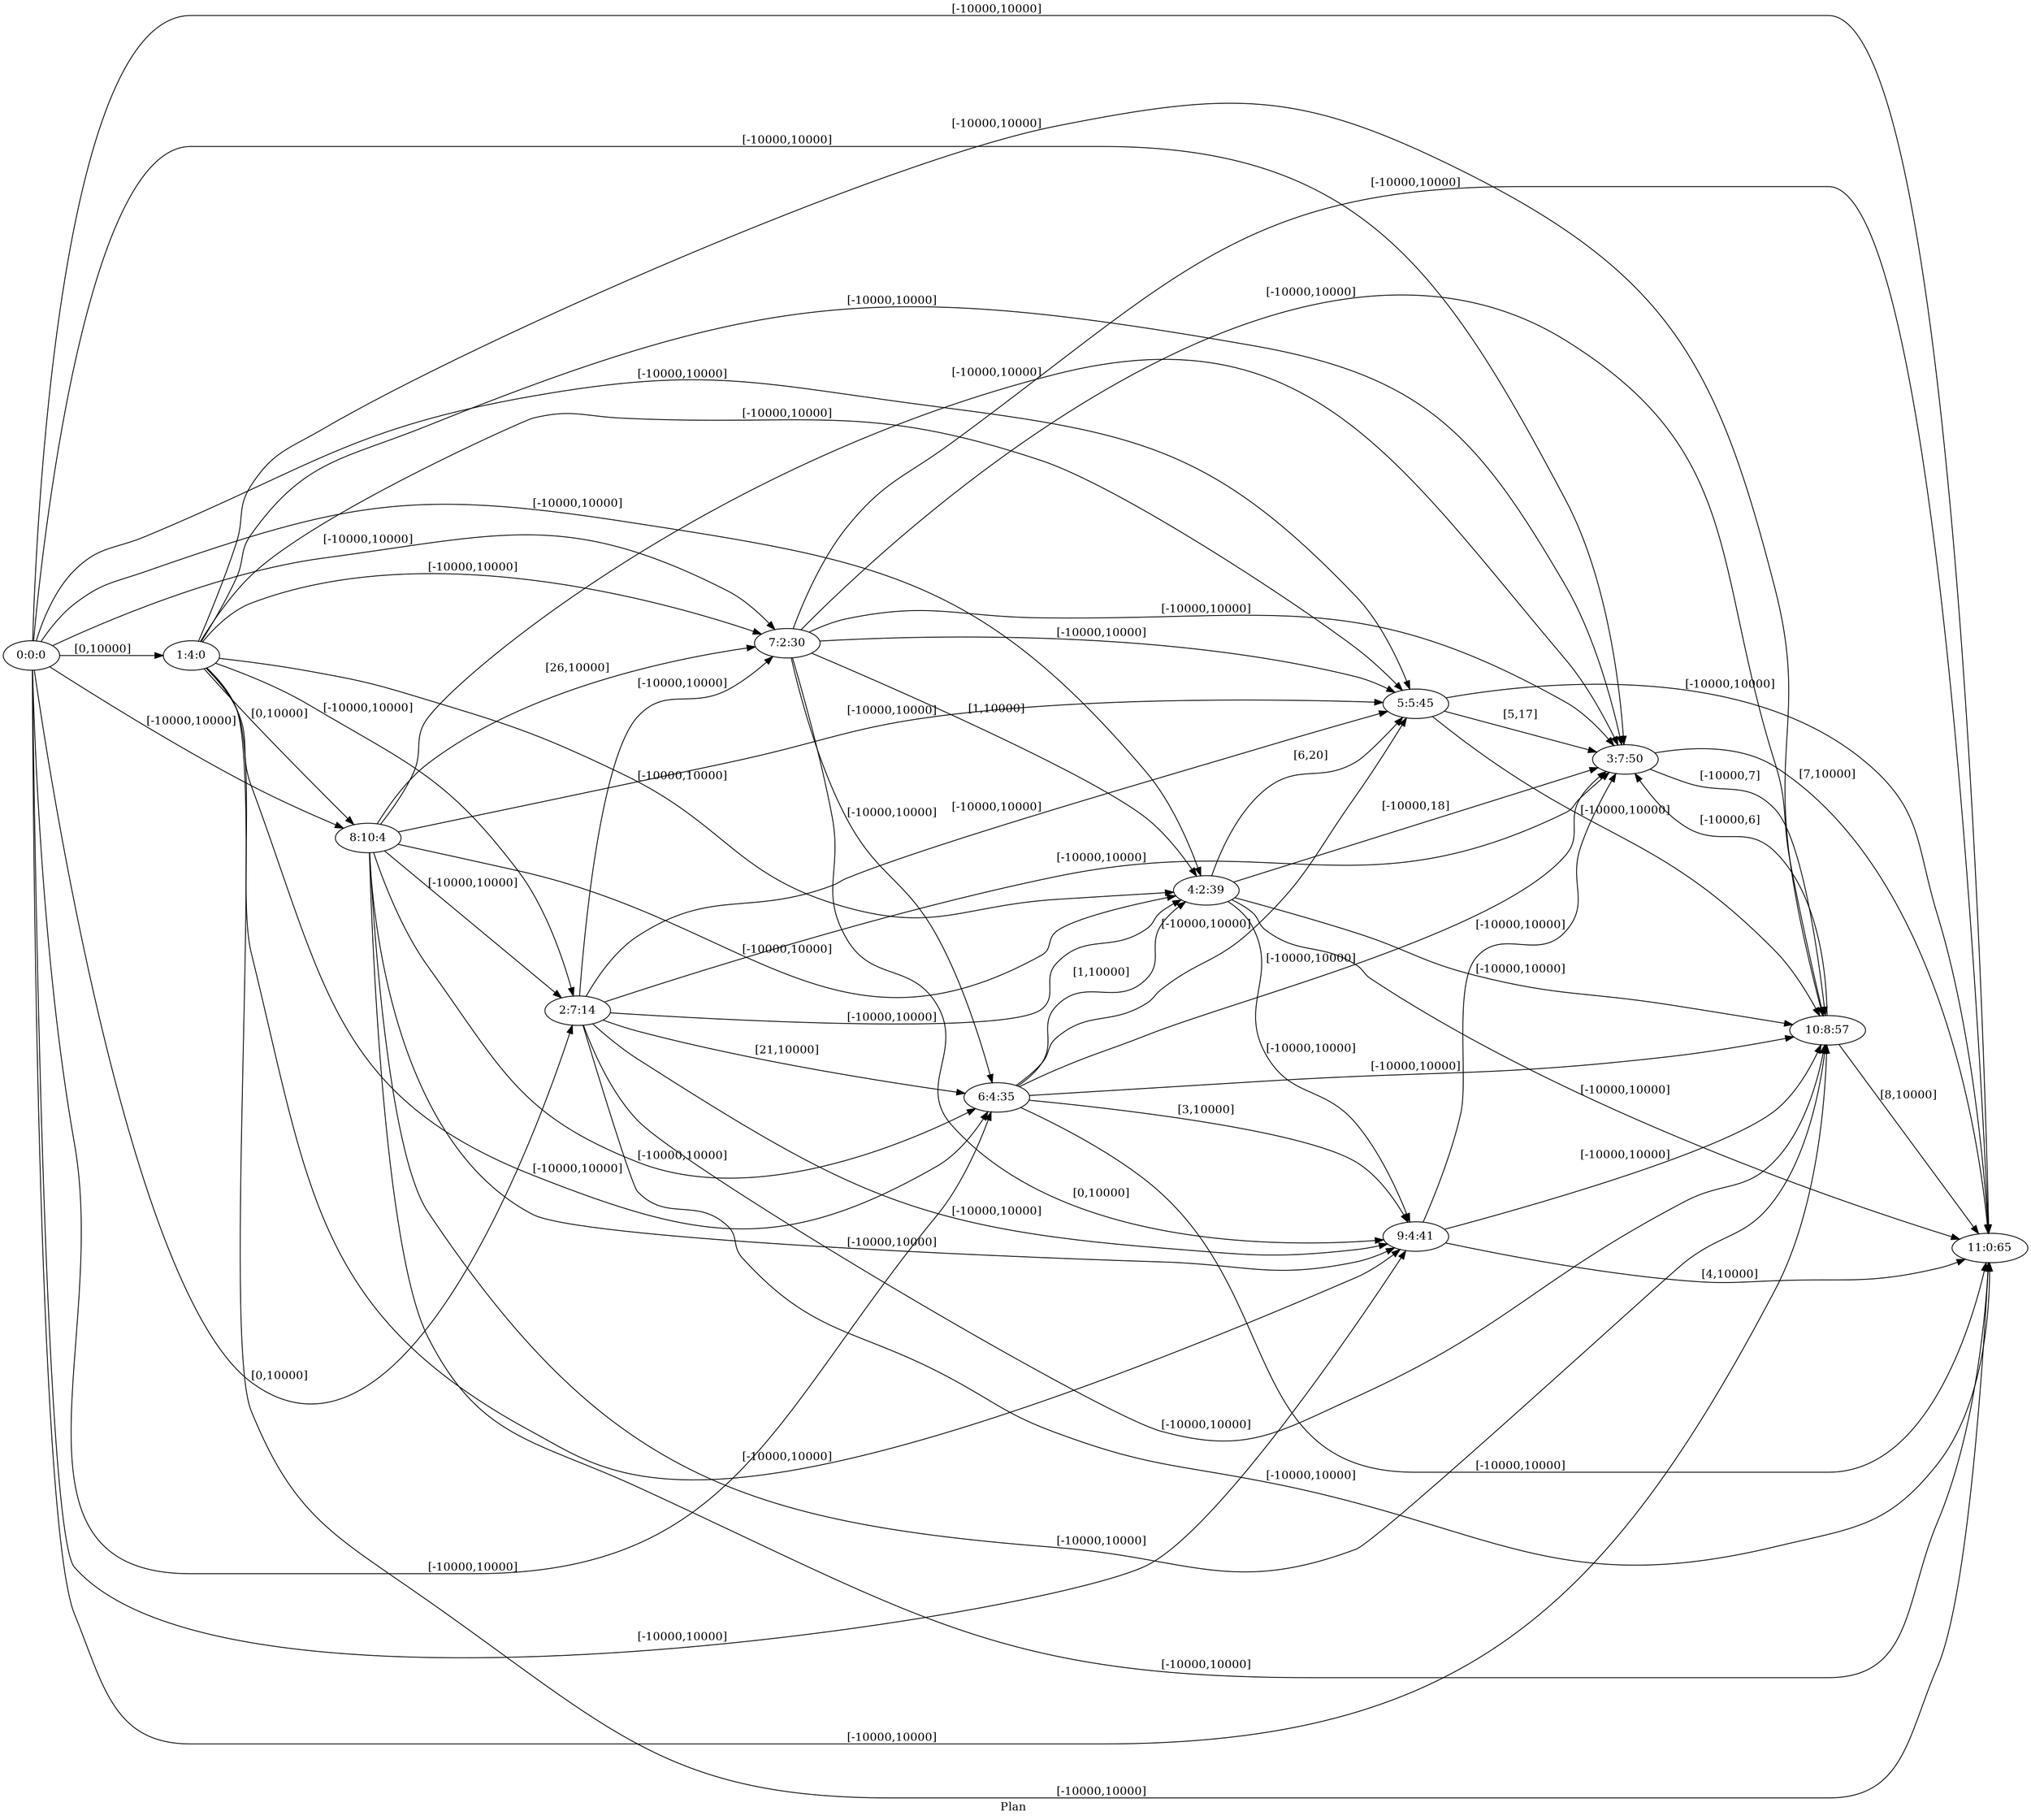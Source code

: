 digraph G {
 rankdir = LR;
 nodesep = .45; 
 size = 30;
label="Plan ";
 fldt = 0.458698;
"0:0:0"->"1:4:0"[ label = "[0,10000]"];
"0:0:0"->"2:7:14"[ label = "[0,10000]"];
"0:0:0"->"3:7:50"[ label = "[-10000,10000]"];
"0:0:0"->"4:2:39"[ label = "[-10000,10000]"];
"0:0:0"->"5:5:45"[ label = "[-10000,10000]"];
"0:0:0"->"6:4:35"[ label = "[-10000,10000]"];
"0:0:0"->"7:2:30"[ label = "[-10000,10000]"];
"0:0:0"->"8:10:4"[ label = "[-10000,10000]"];
"0:0:0"->"9:4:41"[ label = "[-10000,10000]"];
"0:0:0"->"10:8:57"[ label = "[-10000,10000]"];
"0:0:0"->"11:0:65"[ label = "[-10000,10000]"];
"1:4:0"->"2:7:14"[ label = "[-10000,10000]"];
"1:4:0"->"3:7:50"[ label = "[-10000,10000]"];
"1:4:0"->"4:2:39"[ label = "[-10000,10000]"];
"1:4:0"->"5:5:45"[ label = "[-10000,10000]"];
"1:4:0"->"6:4:35"[ label = "[-10000,10000]"];
"1:4:0"->"7:2:30"[ label = "[-10000,10000]"];
"1:4:0"->"8:10:4"[ label = "[0,10000]"];
"1:4:0"->"9:4:41"[ label = "[-10000,10000]"];
"1:4:0"->"10:8:57"[ label = "[-10000,10000]"];
"1:4:0"->"11:0:65"[ label = "[-10000,10000]"];
"2:7:14"->"3:7:50"[ label = "[-10000,10000]"];
"2:7:14"->"4:2:39"[ label = "[-10000,10000]"];
"2:7:14"->"5:5:45"[ label = "[-10000,10000]"];
"2:7:14"->"6:4:35"[ label = "[21,10000]"];
"2:7:14"->"7:2:30"[ label = "[-10000,10000]"];
"2:7:14"->"9:4:41"[ label = "[-10000,10000]"];
"2:7:14"->"10:8:57"[ label = "[-10000,10000]"];
"2:7:14"->"11:0:65"[ label = "[-10000,10000]"];
"3:7:50"->"10:8:57"[ label = "[-10000,7]"];
"3:7:50"->"11:0:65"[ label = "[7,10000]"];
"4:2:39"->"3:7:50"[ label = "[-10000,18]"];
"4:2:39"->"5:5:45"[ label = "[6,20]"];
"4:2:39"->"9:4:41"[ label = "[-10000,10000]"];
"4:2:39"->"10:8:57"[ label = "[-10000,10000]"];
"4:2:39"->"11:0:65"[ label = "[-10000,10000]"];
"5:5:45"->"3:7:50"[ label = "[5,17]"];
"5:5:45"->"10:8:57"[ label = "[-10000,10000]"];
"5:5:45"->"11:0:65"[ label = "[-10000,10000]"];
"6:4:35"->"3:7:50"[ label = "[-10000,10000]"];
"6:4:35"->"4:2:39"[ label = "[1,10000]"];
"6:4:35"->"5:5:45"[ label = "[-10000,10000]"];
"6:4:35"->"9:4:41"[ label = "[3,10000]"];
"6:4:35"->"10:8:57"[ label = "[-10000,10000]"];
"6:4:35"->"11:0:65"[ label = "[-10000,10000]"];
"7:2:30"->"3:7:50"[ label = "[-10000,10000]"];
"7:2:30"->"4:2:39"[ label = "[1,10000]"];
"7:2:30"->"5:5:45"[ label = "[-10000,10000]"];
"7:2:30"->"6:4:35"[ label = "[-10000,10000]"];
"7:2:30"->"9:4:41"[ label = "[0,10000]"];
"7:2:30"->"10:8:57"[ label = "[-10000,10000]"];
"7:2:30"->"11:0:65"[ label = "[-10000,10000]"];
"8:10:4"->"2:7:14"[ label = "[-10000,10000]"];
"8:10:4"->"3:7:50"[ label = "[-10000,10000]"];
"8:10:4"->"4:2:39"[ label = "[-10000,10000]"];
"8:10:4"->"5:5:45"[ label = "[-10000,10000]"];
"8:10:4"->"6:4:35"[ label = "[-10000,10000]"];
"8:10:4"->"7:2:30"[ label = "[26,10000]"];
"8:10:4"->"9:4:41"[ label = "[-10000,10000]"];
"8:10:4"->"10:8:57"[ label = "[-10000,10000]"];
"8:10:4"->"11:0:65"[ label = "[-10000,10000]"];
"9:4:41"->"3:7:50"[ label = "[-10000,10000]"];
"9:4:41"->"10:8:57"[ label = "[-10000,10000]"];
"9:4:41"->"11:0:65"[ label = "[4,10000]"];
"10:8:57"->"3:7:50"[ label = "[-10000,6]"];
"10:8:57"->"11:0:65"[ label = "[8,10000]"];
}
